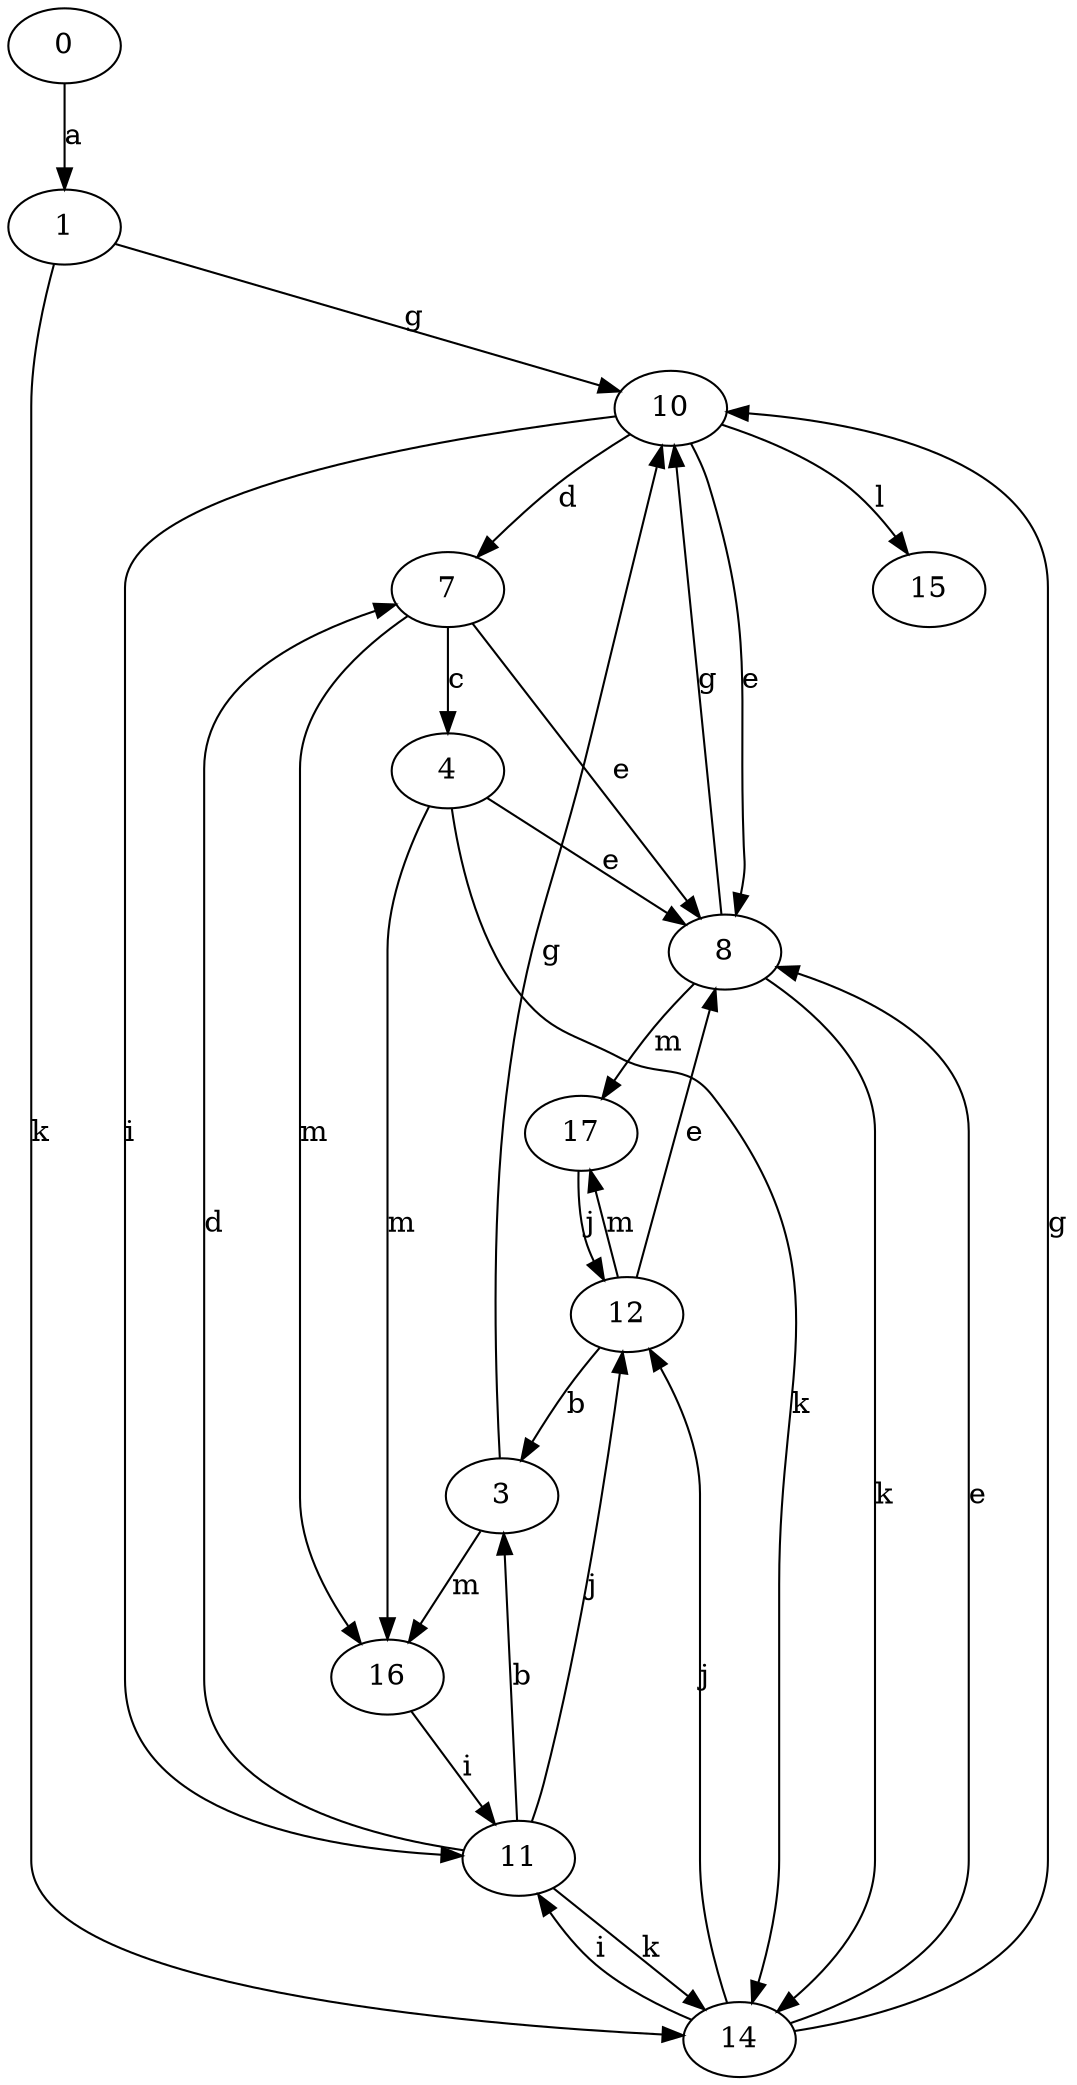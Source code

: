 strict digraph  {
0;
1;
3;
4;
7;
8;
10;
11;
12;
14;
15;
16;
17;
0 -> 1  [label=a];
1 -> 10  [label=g];
1 -> 14  [label=k];
3 -> 10  [label=g];
3 -> 16  [label=m];
4 -> 8  [label=e];
4 -> 14  [label=k];
4 -> 16  [label=m];
7 -> 4  [label=c];
7 -> 8  [label=e];
7 -> 16  [label=m];
8 -> 10  [label=g];
8 -> 14  [label=k];
8 -> 17  [label=m];
10 -> 7  [label=d];
10 -> 8  [label=e];
10 -> 11  [label=i];
10 -> 15  [label=l];
11 -> 3  [label=b];
11 -> 7  [label=d];
11 -> 12  [label=j];
11 -> 14  [label=k];
12 -> 3  [label=b];
12 -> 8  [label=e];
12 -> 17  [label=m];
14 -> 8  [label=e];
14 -> 10  [label=g];
14 -> 11  [label=i];
14 -> 12  [label=j];
16 -> 11  [label=i];
17 -> 12  [label=j];
}
